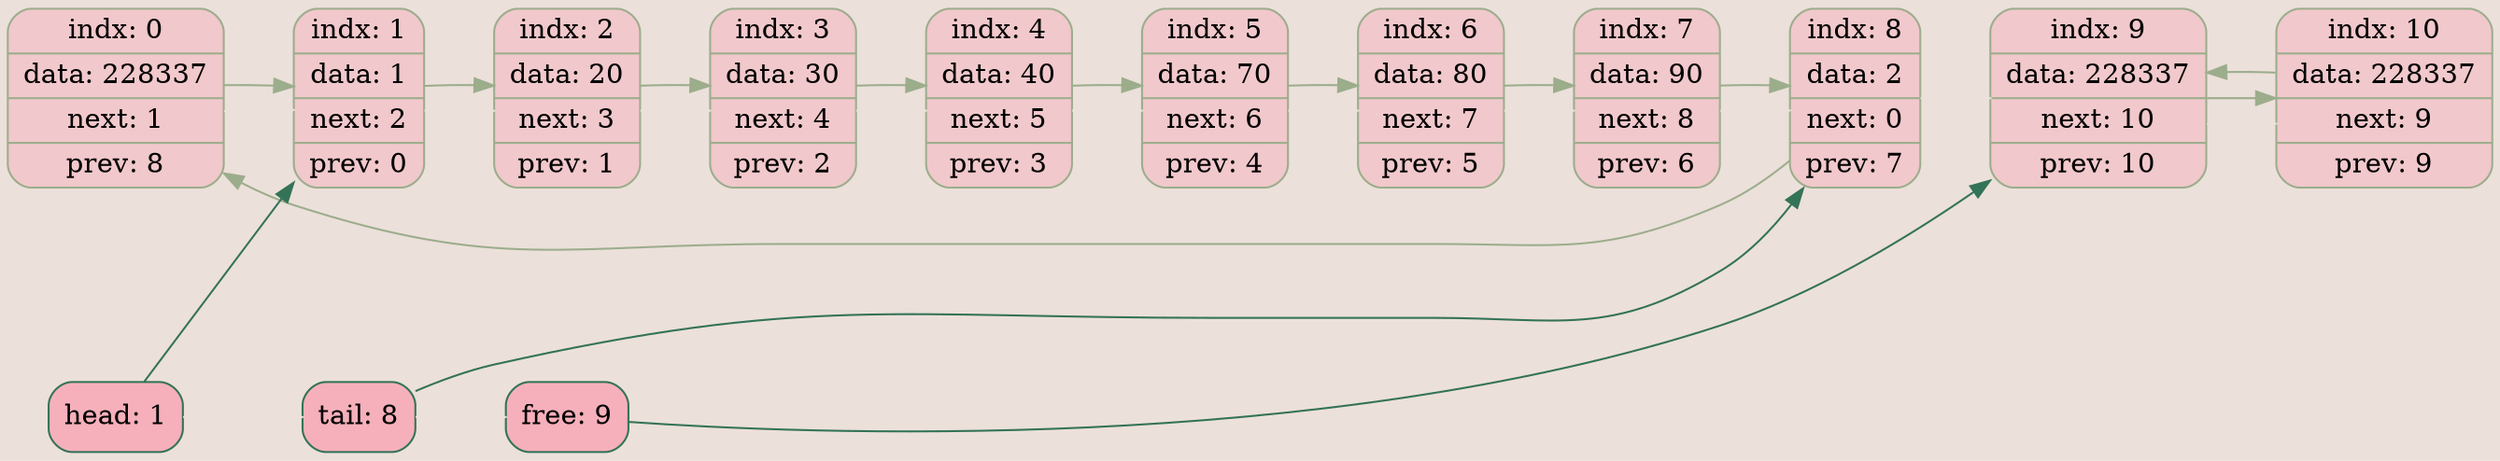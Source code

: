 digraph List{
	rankdir = LR;
	node [shape = record];
	edge[color = "#9CAD8C"];
	bgcolor = "#ECE0DA";
	0 [color = "#9CAD8C", shape = Mrecord, style = filled, fillcolor = "#F1C8CB", label = "indx: 0 | data: 228337 | next: 1 | prev: 8"];
	1 [color = "#9CAD8C", shape = Mrecord, style = filled, fillcolor = "#F1C8CB", label = "indx: 1 | data: 1 | next: 2 | prev: 0"];
	2 [color = "#9CAD8C", shape = Mrecord, style = filled, fillcolor = "#F1C8CB", label = "indx: 2 | data: 20 | next: 3 | prev: 1"];
	3 [color = "#9CAD8C", shape = Mrecord, style = filled, fillcolor = "#F1C8CB", label = "indx: 3 | data: 30 | next: 4 | prev: 2"];
	4 [color = "#9CAD8C", shape = Mrecord, style = filled, fillcolor = "#F1C8CB", label = "indx: 4 | data: 40 | next: 5 | prev: 3"];
	5 [color = "#9CAD8C", shape = Mrecord, style = filled, fillcolor = "#F1C8CB", label = "indx: 5 | data: 70 | next: 6 | prev: 4"];
	6 [color = "#9CAD8C", shape = Mrecord, style = filled, fillcolor = "#F1C8CB", label = "indx: 6 | data: 80 | next: 7 | prev: 5"];
	7 [color = "#9CAD8C", shape = Mrecord, style = filled, fillcolor = "#F1C8CB", label = "indx: 7 | data: 90 | next: 8 | prev: 6"];
	8 [color = "#9CAD8C", shape = Mrecord, style = filled, fillcolor = "#F1C8CB", label = "indx: 8 | data: 2 | next: 0 | prev: 7"];
	9 [color = "#9CAD8C", shape = Mrecord, style = filled, fillcolor = "#F1C8CB", label = "indx: 9 | data: 228337 | next: 10 | prev: 10"];
	10 [color = "#9CAD8C", shape = Mrecord, style = filled, fillcolor = "#F1C8CB", label = "indx: 10 | data: 228337 | next: 9 | prev: 9"];

	0 -> 1 -> 2 -> 3 -> 4 -> 5 -> 6 -> 7 -> 8 -> 9 -> 10 [weight = 100, color = "#ECE0DA"];
	0 -> 1 [constraint = false];
	1 -> 2 [constraint = false];
	2 -> 3 [constraint = false];
	3 -> 4 [constraint = false];
	4 -> 5 [constraint = false];
	5 -> 6 [constraint = false];
	6 -> 7 [constraint = false];
	7 -> 8 [constraint = false];
	8 -> 0 [constraint = false];

	9 -> 10 [constraint = false];
	10 -> 9 [constraint = false];

	head [color = "#337357", shape = Mrecord, style = filled, fillcolor = "#F6B0BB", label = "head: 1"];
	tail [color = "#337357", shape = Mrecord, style = filled, fillcolor = "#F6B0BB", label = "tail: 8"];
	free [color = "#337357", shape = Mrecord, style = filled, fillcolor = "#F6B0BB", label = "free: 9"];
	head -> tail -> free [weight = 100, color = "#ECE0DA"];
	head -> 1 [color = "#337357", constraint = false];
	tail -> 8 [color = "#337357", constraint = false];
	free -> 9 [color = "#337357", constraint = false];
}
